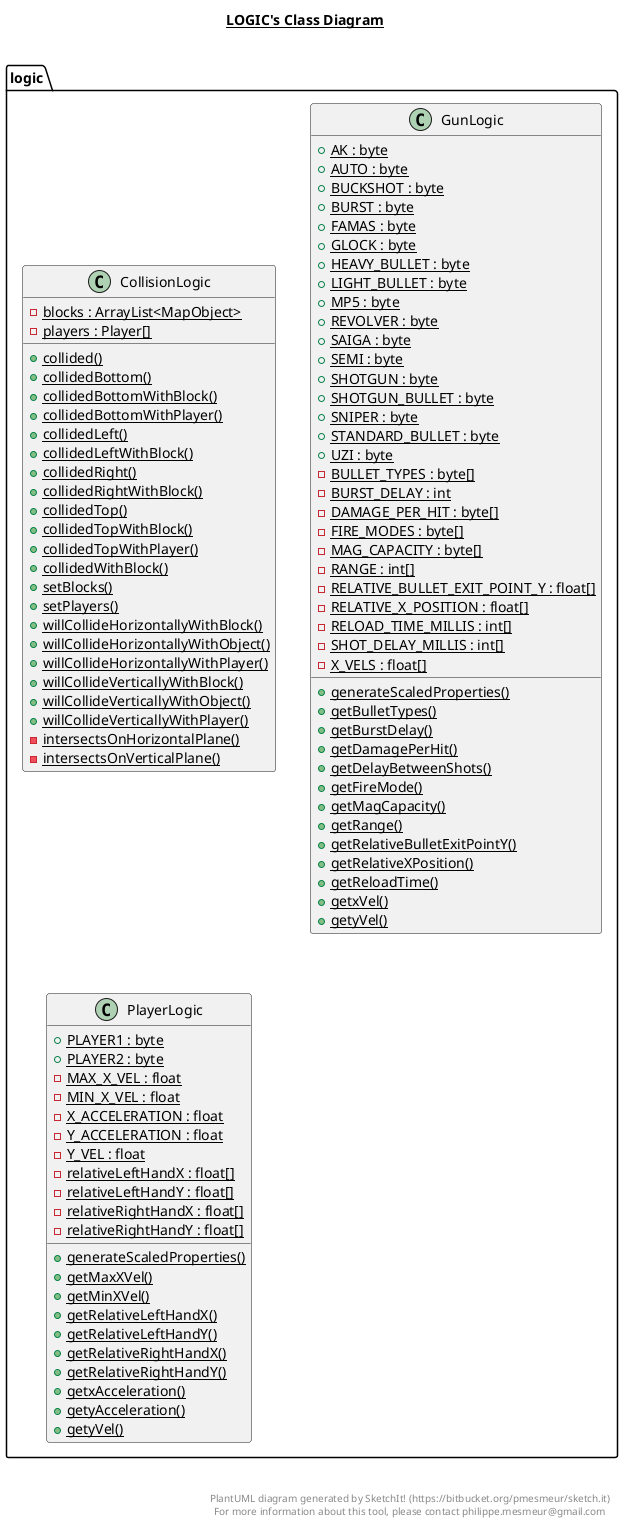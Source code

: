@startuml

title __LOGIC's Class Diagram__\n

  namespace logic {
    class logic.CollisionLogic {
        {static} - blocks : ArrayList<MapObject>
        {static} - players : Player[]
        {static} + collided()
        {static} + collidedBottom()
        {static} + collidedBottomWithBlock()
        {static} + collidedBottomWithPlayer()
        {static} + collidedLeft()
        {static} + collidedLeftWithBlock()
        {static} + collidedRight()
        {static} + collidedRightWithBlock()
        {static} + collidedTop()
        {static} + collidedTopWithBlock()
        {static} + collidedTopWithPlayer()
        {static} + collidedWithBlock()
        {static} + setBlocks()
        {static} + setPlayers()
        {static} + willCollideHorizontallyWithBlock()
        {static} + willCollideHorizontallyWithObject()
        {static} + willCollideHorizontallyWithPlayer()
        {static} + willCollideVerticallyWithBlock()
        {static} + willCollideVerticallyWithObject()
        {static} + willCollideVerticallyWithPlayer()
        {static} - intersectsOnHorizontalPlane()
        {static} - intersectsOnVerticalPlane()
    }
  }
  

  namespace logic {
    class logic.GunLogic {
        {static} + AK : byte
        {static} + AUTO : byte
        {static} + BUCKSHOT : byte
        {static} + BURST : byte
        {static} + FAMAS : byte
        {static} + GLOCK : byte
        {static} + HEAVY_BULLET : byte
        {static} + LIGHT_BULLET : byte
        {static} + MP5 : byte
        {static} + REVOLVER : byte
        {static} + SAIGA : byte
        {static} + SEMI : byte
        {static} + SHOTGUN : byte
        {static} + SHOTGUN_BULLET : byte
        {static} + SNIPER : byte
        {static} + STANDARD_BULLET : byte
        {static} + UZI : byte
        {static} - BULLET_TYPES : byte[]
        {static} - BURST_DELAY : int
        {static} - DAMAGE_PER_HIT : byte[]
        {static} - FIRE_MODES : byte[]
        {static} - MAG_CAPACITY : byte[]
        {static} - RANGE : int[]
        {static} - RELATIVE_BULLET_EXIT_POINT_Y : float[]
        {static} - RELATIVE_X_POSITION : float[]
        {static} - RELOAD_TIME_MILLIS : int[]
        {static} - SHOT_DELAY_MILLIS : int[]
        {static} - X_VELS : float[]
        {static} + generateScaledProperties()
        {static} + getBulletTypes()
        {static} + getBurstDelay()
        {static} + getDamagePerHit()
        {static} + getDelayBetweenShots()
        {static} + getFireMode()
        {static} + getMagCapacity()
        {static} + getRange()
        {static} + getRelativeBulletExitPointY()
        {static} + getRelativeXPosition()
        {static} + getReloadTime()
        {static} + getxVel()
        {static} + getyVel()
    }
  }
  

  namespace logic {
    class logic.PlayerLogic {
        {static} + PLAYER1 : byte
        {static} + PLAYER2 : byte
        {static} - MAX_X_VEL : float
        {static} - MIN_X_VEL : float
        {static} - X_ACCELERATION : float
        {static} - Y_ACCELERATION : float
        {static} - Y_VEL : float
        {static} - relativeLeftHandX : float[]
        {static} - relativeLeftHandY : float[]
        {static} - relativeRightHandX : float[]
        {static} - relativeRightHandY : float[]
        {static} + generateScaledProperties()
        {static} + getMaxXVel()
        {static} + getMinXVel()
        {static} + getRelativeLeftHandX()
        {static} + getRelativeLeftHandY()
        {static} + getRelativeRightHandX()
        {static} + getRelativeRightHandY()
        {static} + getxAcceleration()
        {static} + getyAcceleration()
        {static} + getyVel()
    }
  }
  



right footer


PlantUML diagram generated by SketchIt! (https://bitbucket.org/pmesmeur/sketch.it)
For more information about this tool, please contact philippe.mesmeur@gmail.com
endfooter

@enduml
